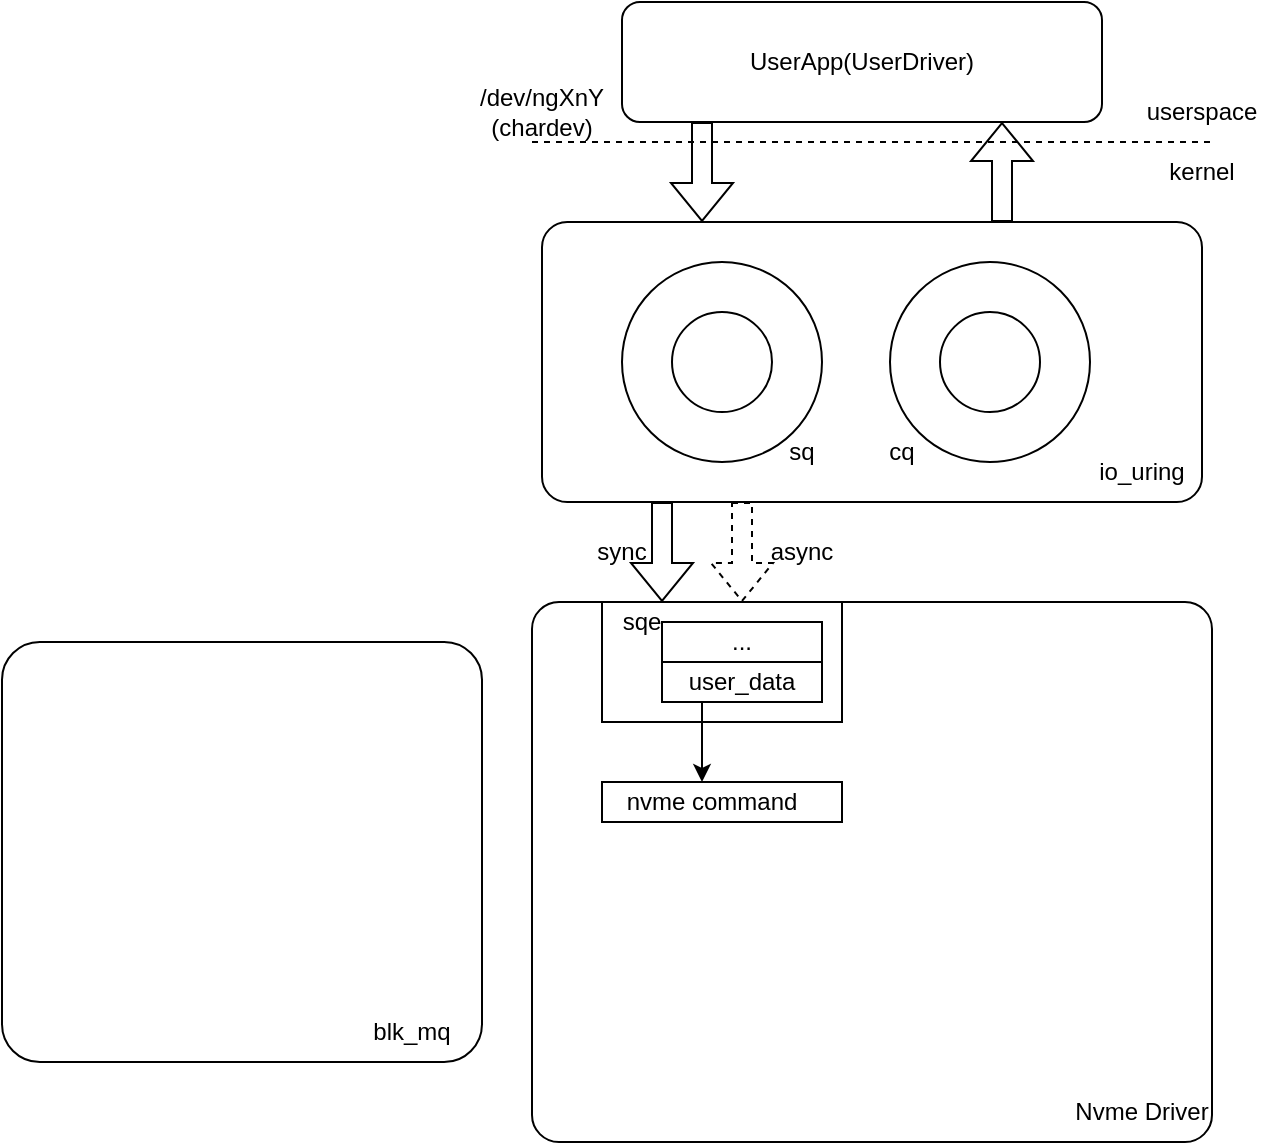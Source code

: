 <mxfile version="22.1.8" type="github">
  <diagram name="第 1 页" id="iyDq_UkxGM9id6cZQhgn">
    <mxGraphModel dx="681" dy="444" grid="1" gridSize="10" guides="1" tooltips="1" connect="1" arrows="1" fold="1" page="1" pageScale="1" pageWidth="827" pageHeight="1169" math="0" shadow="0">
      <root>
        <mxCell id="0" />
        <mxCell id="1" parent="0" />
        <mxCell id="6hvS7OCygKMQ1jNPc50P-6" value="" style="rounded=1;whiteSpace=wrap;html=1;arcSize=9;" parent="1" vertex="1">
          <mxGeometry x="310" y="160" width="330" height="140" as="geometry" />
        </mxCell>
        <mxCell id="6hvS7OCygKMQ1jNPc50P-3" value="" style="endArrow=none;dashed=1;html=1;rounded=0;edgeStyle=orthogonalEdgeStyle;" parent="1" edge="1">
          <mxGeometry width="50" height="50" relative="1" as="geometry">
            <mxPoint x="305" y="120" as="sourcePoint" />
            <mxPoint x="645" y="120" as="targetPoint" />
          </mxGeometry>
        </mxCell>
        <mxCell id="6hvS7OCygKMQ1jNPc50P-4" value="" style="verticalLabelPosition=bottom;verticalAlign=top;html=1;shape=mxgraph.basic.donut;dx=25;" parent="1" vertex="1">
          <mxGeometry x="350" y="180" width="100" height="100" as="geometry" />
        </mxCell>
        <mxCell id="6hvS7OCygKMQ1jNPc50P-5" value="" style="verticalLabelPosition=bottom;verticalAlign=top;html=1;shape=mxgraph.basic.donut;dx=25;" parent="1" vertex="1">
          <mxGeometry x="484" y="180" width="100" height="100" as="geometry" />
        </mxCell>
        <mxCell id="6hvS7OCygKMQ1jNPc50P-7" value="io_uring" style="text;html=1;strokeColor=none;fillColor=none;align=center;verticalAlign=middle;whiteSpace=wrap;rounded=0;" parent="1" vertex="1">
          <mxGeometry x="580" y="270" width="60" height="30" as="geometry" />
        </mxCell>
        <mxCell id="6hvS7OCygKMQ1jNPc50P-8" value="" style="shape=flexArrow;endArrow=classic;html=1;rounded=0;edgeStyle=orthogonalEdgeStyle;" parent="1" edge="1">
          <mxGeometry width="50" height="50" relative="1" as="geometry">
            <mxPoint x="540" y="160" as="sourcePoint" />
            <mxPoint x="540" y="110" as="targetPoint" />
          </mxGeometry>
        </mxCell>
        <mxCell id="6hvS7OCygKMQ1jNPc50P-9" value="sq" style="text;html=1;strokeColor=none;fillColor=none;align=center;verticalAlign=middle;whiteSpace=wrap;rounded=0;" parent="1" vertex="1">
          <mxGeometry x="410" y="260" width="60" height="30" as="geometry" />
        </mxCell>
        <mxCell id="6hvS7OCygKMQ1jNPc50P-11" value="cq" style="text;html=1;strokeColor=none;fillColor=none;align=center;verticalAlign=middle;whiteSpace=wrap;rounded=0;" parent="1" vertex="1">
          <mxGeometry x="460" y="260" width="60" height="30" as="geometry" />
        </mxCell>
        <mxCell id="6hvS7OCygKMQ1jNPc50P-12" value="userspace" style="text;html=1;strokeColor=none;fillColor=none;align=center;verticalAlign=middle;whiteSpace=wrap;rounded=0;" parent="1" vertex="1">
          <mxGeometry x="610" y="90" width="60" height="30" as="geometry" />
        </mxCell>
        <mxCell id="6hvS7OCygKMQ1jNPc50P-13" value="kernel" style="text;html=1;strokeColor=none;fillColor=none;align=center;verticalAlign=middle;whiteSpace=wrap;rounded=0;" parent="1" vertex="1">
          <mxGeometry x="610" y="120" width="60" height="30" as="geometry" />
        </mxCell>
        <mxCell id="6hvS7OCygKMQ1jNPc50P-14" value="" style="shape=flexArrow;endArrow=classic;html=1;rounded=0;edgeStyle=orthogonalEdgeStyle;" parent="1" edge="1">
          <mxGeometry width="50" height="50" relative="1" as="geometry">
            <mxPoint x="390" y="110" as="sourcePoint" />
            <mxPoint x="390" y="160" as="targetPoint" />
          </mxGeometry>
        </mxCell>
        <mxCell id="6hvS7OCygKMQ1jNPc50P-15" value="/dev/ngXnY&lt;br&gt;(chardev)" style="text;html=1;strokeColor=none;fillColor=none;align=center;verticalAlign=middle;whiteSpace=wrap;rounded=0;" parent="1" vertex="1">
          <mxGeometry x="280" y="90" width="60" height="30" as="geometry" />
        </mxCell>
        <mxCell id="6hvS7OCygKMQ1jNPc50P-17" value="UserApp(UserDriver)" style="rounded=1;whiteSpace=wrap;html=1;" parent="1" vertex="1">
          <mxGeometry x="350" y="50" width="240" height="60" as="geometry" />
        </mxCell>
        <mxCell id="6hvS7OCygKMQ1jNPc50P-19" value="" style="shape=flexArrow;endArrow=classic;html=1;rounded=0;edgeStyle=orthogonalEdgeStyle;" parent="1" edge="1">
          <mxGeometry width="50" height="50" relative="1" as="geometry">
            <mxPoint x="370" y="300" as="sourcePoint" />
            <mxPoint x="370" y="350" as="targetPoint" />
          </mxGeometry>
        </mxCell>
        <mxCell id="6hvS7OCygKMQ1jNPc50P-20" value="" style="rounded=1;whiteSpace=wrap;html=1;arcSize=5;" parent="1" vertex="1">
          <mxGeometry x="305" y="350" width="340" height="270" as="geometry" />
        </mxCell>
        <mxCell id="6hvS7OCygKMQ1jNPc50P-21" value="Nvme Driver" style="text;html=1;strokeColor=none;fillColor=none;align=center;verticalAlign=middle;whiteSpace=wrap;rounded=0;" parent="1" vertex="1">
          <mxGeometry x="575" y="590" width="70" height="30" as="geometry" />
        </mxCell>
        <mxCell id="8pMFezmvT_dY_zQzWqSS-1" value="" style="shape=flexArrow;endArrow=classic;html=1;rounded=0;edgeStyle=orthogonalEdgeStyle;dashed=1;" edge="1" parent="1">
          <mxGeometry width="50" height="50" relative="1" as="geometry">
            <mxPoint x="410" y="300" as="sourcePoint" />
            <mxPoint x="410" y="350" as="targetPoint" />
          </mxGeometry>
        </mxCell>
        <mxCell id="8pMFezmvT_dY_zQzWqSS-2" value="sync" style="text;html=1;strokeColor=none;fillColor=none;align=center;verticalAlign=middle;whiteSpace=wrap;rounded=0;" vertex="1" parent="1">
          <mxGeometry x="320" y="310" width="60" height="30" as="geometry" />
        </mxCell>
        <mxCell id="8pMFezmvT_dY_zQzWqSS-3" value="async" style="text;html=1;strokeColor=none;fillColor=none;align=center;verticalAlign=middle;whiteSpace=wrap;rounded=0;" vertex="1" parent="1">
          <mxGeometry x="410" y="310" width="60" height="30" as="geometry" />
        </mxCell>
        <mxCell id="8pMFezmvT_dY_zQzWqSS-5" value="" style="rounded=0;whiteSpace=wrap;html=1;" vertex="1" parent="1">
          <mxGeometry x="340" y="350" width="120" height="60" as="geometry" />
        </mxCell>
        <mxCell id="8pMFezmvT_dY_zQzWqSS-6" value="sqe" style="text;html=1;strokeColor=none;fillColor=none;align=center;verticalAlign=middle;whiteSpace=wrap;rounded=0;" vertex="1" parent="1">
          <mxGeometry x="340" y="350" width="40" height="20" as="geometry" />
        </mxCell>
        <mxCell id="8pMFezmvT_dY_zQzWqSS-7" value="..." style="rounded=0;whiteSpace=wrap;html=1;" vertex="1" parent="1">
          <mxGeometry x="370" y="360" width="80" height="20" as="geometry" />
        </mxCell>
        <mxCell id="8pMFezmvT_dY_zQzWqSS-8" value="user_data" style="rounded=0;whiteSpace=wrap;html=1;" vertex="1" parent="1">
          <mxGeometry x="370" y="380" width="80" height="20" as="geometry" />
        </mxCell>
        <mxCell id="8pMFezmvT_dY_zQzWqSS-10" value="" style="endArrow=classic;html=1;rounded=0;edgeStyle=orthogonalEdgeStyle;exitX=0.25;exitY=1;exitDx=0;exitDy=0;" edge="1" parent="1" source="8pMFezmvT_dY_zQzWqSS-8">
          <mxGeometry width="50" height="50" relative="1" as="geometry">
            <mxPoint x="500" y="510" as="sourcePoint" />
            <mxPoint x="390" y="440" as="targetPoint" />
            <Array as="points" />
          </mxGeometry>
        </mxCell>
        <mxCell id="8pMFezmvT_dY_zQzWqSS-11" value="" style="rounded=0;whiteSpace=wrap;html=1;" vertex="1" parent="1">
          <mxGeometry x="340" y="440" width="120" height="20" as="geometry" />
        </mxCell>
        <mxCell id="8pMFezmvT_dY_zQzWqSS-12" value="nvme command" style="text;html=1;strokeColor=none;fillColor=none;align=center;verticalAlign=middle;whiteSpace=wrap;rounded=0;" vertex="1" parent="1">
          <mxGeometry x="350" y="440" width="90" height="20" as="geometry" />
        </mxCell>
        <mxCell id="8pMFezmvT_dY_zQzWqSS-13" value="" style="rounded=1;whiteSpace=wrap;html=1;arcSize=9;" vertex="1" parent="1">
          <mxGeometry x="40" y="370" width="240" height="210" as="geometry" />
        </mxCell>
        <mxCell id="8pMFezmvT_dY_zQzWqSS-15" value="blk_mq" style="text;html=1;strokeColor=none;fillColor=none;align=center;verticalAlign=middle;whiteSpace=wrap;rounded=0;" vertex="1" parent="1">
          <mxGeometry x="210" y="550" width="70" height="30" as="geometry" />
        </mxCell>
      </root>
    </mxGraphModel>
  </diagram>
</mxfile>
